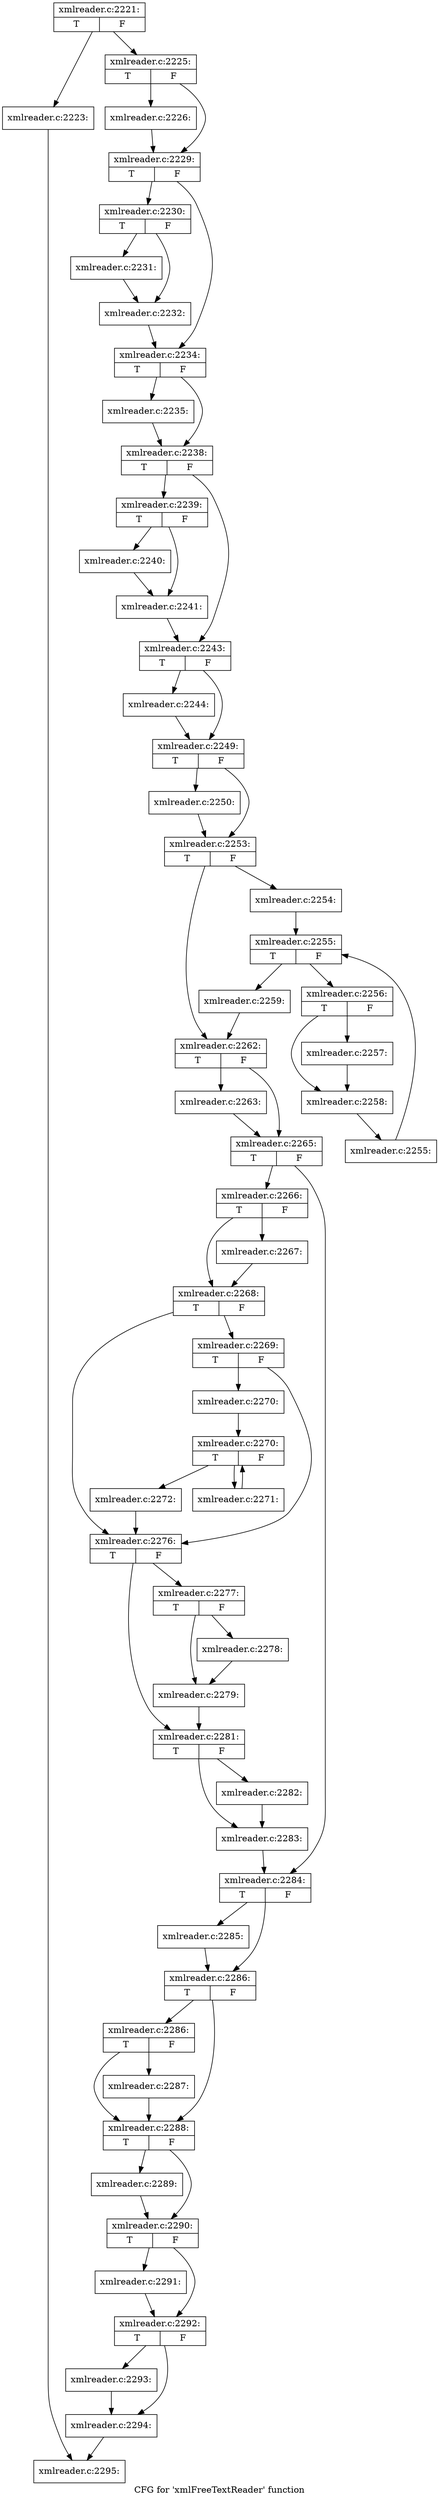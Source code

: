 digraph "CFG for 'xmlFreeTextReader' function" {
	label="CFG for 'xmlFreeTextReader' function";

	Node0x55e4492fa890 [shape=record,label="{xmlreader.c:2221:|{<s0>T|<s1>F}}"];
	Node0x55e4492fa890 -> Node0x55e44930af70;
	Node0x55e4492fa890 -> Node0x55e44930afc0;
	Node0x55e44930af70 [shape=record,label="{xmlreader.c:2223:}"];
	Node0x55e44930af70 -> Node0x55e44930ac50;
	Node0x55e44930afc0 [shape=record,label="{xmlreader.c:2225:|{<s0>T|<s1>F}}"];
	Node0x55e44930afc0 -> Node0x55e4492e5630;
	Node0x55e44930afc0 -> Node0x55e4492faa60;
	Node0x55e4492e5630 [shape=record,label="{xmlreader.c:2226:}"];
	Node0x55e4492e5630 -> Node0x55e4492faa60;
	Node0x55e4492faa60 [shape=record,label="{xmlreader.c:2229:|{<s0>T|<s1>F}}"];
	Node0x55e4492faa60 -> Node0x55e449305490;
	Node0x55e4492faa60 -> Node0x55e4493054e0;
	Node0x55e449305490 [shape=record,label="{xmlreader.c:2230:|{<s0>T|<s1>F}}"];
	Node0x55e449305490 -> Node0x55e4493059b0;
	Node0x55e449305490 -> Node0x55e449305960;
	Node0x55e449305960 [shape=record,label="{xmlreader.c:2231:}"];
	Node0x55e449305960 -> Node0x55e4493059b0;
	Node0x55e4493059b0 [shape=record,label="{xmlreader.c:2232:}"];
	Node0x55e4493059b0 -> Node0x55e4493054e0;
	Node0x55e4493054e0 [shape=record,label="{xmlreader.c:2234:|{<s0>T|<s1>F}}"];
	Node0x55e4493054e0 -> Node0x55e449306420;
	Node0x55e4493054e0 -> Node0x55e449306470;
	Node0x55e449306420 [shape=record,label="{xmlreader.c:2235:}"];
	Node0x55e449306420 -> Node0x55e449306470;
	Node0x55e449306470 [shape=record,label="{xmlreader.c:2238:|{<s0>T|<s1>F}}"];
	Node0x55e449306470 -> Node0x55e449307050;
	Node0x55e449306470 -> Node0x55e4493070a0;
	Node0x55e449307050 [shape=record,label="{xmlreader.c:2239:|{<s0>T|<s1>F}}"];
	Node0x55e449307050 -> Node0x55e4493075e0;
	Node0x55e449307050 -> Node0x55e449307590;
	Node0x55e449307590 [shape=record,label="{xmlreader.c:2240:}"];
	Node0x55e449307590 -> Node0x55e4493075e0;
	Node0x55e4493075e0 [shape=record,label="{xmlreader.c:2241:}"];
	Node0x55e4493075e0 -> Node0x55e4493070a0;
	Node0x55e4493070a0 [shape=record,label="{xmlreader.c:2243:|{<s0>T|<s1>F}}"];
	Node0x55e4493070a0 -> Node0x55e4493080f0;
	Node0x55e4493070a0 -> Node0x55e449308140;
	Node0x55e4493080f0 [shape=record,label="{xmlreader.c:2244:}"];
	Node0x55e4493080f0 -> Node0x55e449308140;
	Node0x55e449308140 [shape=record,label="{xmlreader.c:2249:|{<s0>T|<s1>F}}"];
	Node0x55e449308140 -> Node0x55e449308d20;
	Node0x55e449308140 -> Node0x55e449308d70;
	Node0x55e449308d20 [shape=record,label="{xmlreader.c:2250:}"];
	Node0x55e449308d20 -> Node0x55e449308d70;
	Node0x55e449308d70 [shape=record,label="{xmlreader.c:2253:|{<s0>T|<s1>F}}"];
	Node0x55e449308d70 -> Node0x55e4493095d0;
	Node0x55e449308d70 -> Node0x55e449309620;
	Node0x55e4493095d0 [shape=record,label="{xmlreader.c:2254:}"];
	Node0x55e4493095d0 -> Node0x55e449309ea0;
	Node0x55e449309ea0 [shape=record,label="{xmlreader.c:2255:|{<s0>T|<s1>F}}"];
	Node0x55e449309ea0 -> Node0x55e44930a120;
	Node0x55e449309ea0 -> Node0x55e449309d00;
	Node0x55e44930a120 [shape=record,label="{xmlreader.c:2256:|{<s0>T|<s1>F}}"];
	Node0x55e44930a120 -> Node0x55e44930b730;
	Node0x55e44930a120 -> Node0x55e44930b780;
	Node0x55e44930b730 [shape=record,label="{xmlreader.c:2257:}"];
	Node0x55e44930b730 -> Node0x55e44930b780;
	Node0x55e44930b780 [shape=record,label="{xmlreader.c:2258:}"];
	Node0x55e44930b780 -> Node0x55e44930a090;
	Node0x55e44930a090 [shape=record,label="{xmlreader.c:2255:}"];
	Node0x55e44930a090 -> Node0x55e449309ea0;
	Node0x55e449309d00 [shape=record,label="{xmlreader.c:2259:}"];
	Node0x55e449309d00 -> Node0x55e449309620;
	Node0x55e449309620 [shape=record,label="{xmlreader.c:2262:|{<s0>T|<s1>F}}"];
	Node0x55e449309620 -> Node0x55e44930caa0;
	Node0x55e449309620 -> Node0x55e44930caf0;
	Node0x55e44930caa0 [shape=record,label="{xmlreader.c:2263:}"];
	Node0x55e44930caa0 -> Node0x55e44930caf0;
	Node0x55e44930caf0 [shape=record,label="{xmlreader.c:2265:|{<s0>T|<s1>F}}"];
	Node0x55e44930caf0 -> Node0x55e44930d2f0;
	Node0x55e44930caf0 -> Node0x55e44930d340;
	Node0x55e44930d2f0 [shape=record,label="{xmlreader.c:2266:|{<s0>T|<s1>F}}"];
	Node0x55e44930d2f0 -> Node0x55e44930d830;
	Node0x55e44930d2f0 -> Node0x55e44930d880;
	Node0x55e44930d830 [shape=record,label="{xmlreader.c:2267:}"];
	Node0x55e44930d830 -> Node0x55e44930d880;
	Node0x55e44930d880 [shape=record,label="{xmlreader.c:2268:|{<s0>T|<s1>F}}"];
	Node0x55e44930d880 -> Node0x55e44930e2a0;
	Node0x55e44930d880 -> Node0x55e44930e250;
	Node0x55e44930e2a0 [shape=record,label="{xmlreader.c:2269:|{<s0>T|<s1>F}}"];
	Node0x55e44930e2a0 -> Node0x55e44930e200;
	Node0x55e44930e2a0 -> Node0x55e44930e250;
	Node0x55e44930e200 [shape=record,label="{xmlreader.c:2270:}"];
	Node0x55e44930e200 -> Node0x55e44930eeb0;
	Node0x55e44930eeb0 [shape=record,label="{xmlreader.c:2270:|{<s0>T|<s1>F}}"];
	Node0x55e44930eeb0 -> Node0x55e44930f540;
	Node0x55e44930eeb0 -> Node0x55e44930f070;
	Node0x55e44930f540 [shape=record,label="{xmlreader.c:2271:}"];
	Node0x55e44930f540 -> Node0x55e44930eeb0;
	Node0x55e44930f070 [shape=record,label="{xmlreader.c:2272:}"];
	Node0x55e44930f070 -> Node0x55e44930e250;
	Node0x55e44930e250 [shape=record,label="{xmlreader.c:2276:|{<s0>T|<s1>F}}"];
	Node0x55e44930e250 -> Node0x55e449311b10;
	Node0x55e44930e250 -> Node0x55e449311b60;
	Node0x55e449311b10 [shape=record,label="{xmlreader.c:2277:|{<s0>T|<s1>F}}"];
	Node0x55e449311b10 -> Node0x55e449312180;
	Node0x55e449311b10 -> Node0x55e4493121d0;
	Node0x55e449312180 [shape=record,label="{xmlreader.c:2278:}"];
	Node0x55e449312180 -> Node0x55e4493121d0;
	Node0x55e4493121d0 [shape=record,label="{xmlreader.c:2279:}"];
	Node0x55e4493121d0 -> Node0x55e449311b60;
	Node0x55e449311b60 [shape=record,label="{xmlreader.c:2281:|{<s0>T|<s1>F}}"];
	Node0x55e449311b60 -> Node0x55e449313070;
	Node0x55e449311b60 -> Node0x55e4493130c0;
	Node0x55e449313070 [shape=record,label="{xmlreader.c:2282:}"];
	Node0x55e449313070 -> Node0x55e4493130c0;
	Node0x55e4493130c0 [shape=record,label="{xmlreader.c:2283:}"];
	Node0x55e4493130c0 -> Node0x55e44930d340;
	Node0x55e44930d340 [shape=record,label="{xmlreader.c:2284:|{<s0>T|<s1>F}}"];
	Node0x55e44930d340 -> Node0x55e449313a00;
	Node0x55e44930d340 -> Node0x55e449313a50;
	Node0x55e449313a00 [shape=record,label="{xmlreader.c:2285:}"];
	Node0x55e449313a00 -> Node0x55e449313a50;
	Node0x55e449313a50 [shape=record,label="{xmlreader.c:2286:|{<s0>T|<s1>F}}"];
	Node0x55e449313a50 -> Node0x55e4493142e0;
	Node0x55e449313a50 -> Node0x55e449314290;
	Node0x55e4493142e0 [shape=record,label="{xmlreader.c:2286:|{<s0>T|<s1>F}}"];
	Node0x55e4493142e0 -> Node0x55e449314240;
	Node0x55e4493142e0 -> Node0x55e449314290;
	Node0x55e449314240 [shape=record,label="{xmlreader.c:2287:}"];
	Node0x55e449314240 -> Node0x55e449314290;
	Node0x55e449314290 [shape=record,label="{xmlreader.c:2288:|{<s0>T|<s1>F}}"];
	Node0x55e449314290 -> Node0x55e449314e20;
	Node0x55e449314290 -> Node0x55e449314e70;
	Node0x55e449314e20 [shape=record,label="{xmlreader.c:2289:}"];
	Node0x55e449314e20 -> Node0x55e449314e70;
	Node0x55e449314e70 [shape=record,label="{xmlreader.c:2290:|{<s0>T|<s1>F}}"];
	Node0x55e449314e70 -> Node0x55e4493155a0;
	Node0x55e449314e70 -> Node0x55e4493155f0;
	Node0x55e4493155a0 [shape=record,label="{xmlreader.c:2291:}"];
	Node0x55e4493155a0 -> Node0x55e4493155f0;
	Node0x55e4493155f0 [shape=record,label="{xmlreader.c:2292:|{<s0>T|<s1>F}}"];
	Node0x55e4493155f0 -> Node0x55e449315de0;
	Node0x55e4493155f0 -> Node0x55e449315e30;
	Node0x55e449315de0 [shape=record,label="{xmlreader.c:2293:}"];
	Node0x55e449315de0 -> Node0x55e449315e30;
	Node0x55e449315e30 [shape=record,label="{xmlreader.c:2294:}"];
	Node0x55e449315e30 -> Node0x55e44930ac50;
	Node0x55e44930ac50 [shape=record,label="{xmlreader.c:2295:}"];
}
